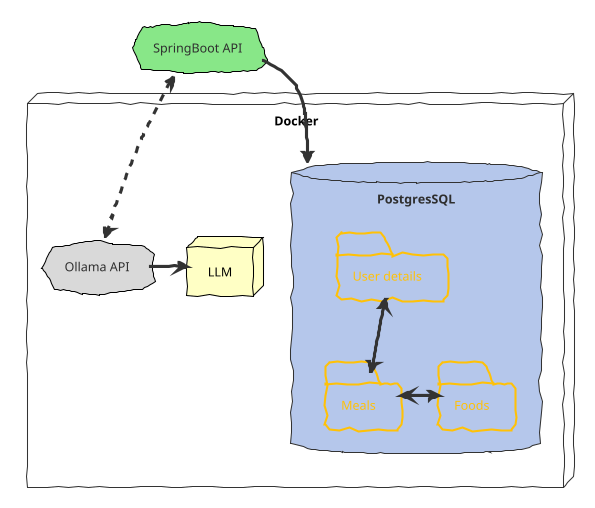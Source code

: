 @startuml
!theme sketchy-outline
skinparam maxMessageSize 200
skinparam backgroundColor #White

cloud "SpringBoot API" as SB #88E788;line:black {
}

node "Docker" #text:black {
    cloud "Ollama API" as O #D9D9D9;line:black {
    }

    database "PostgresSQL" as DB #B5C7EB {
        folder "User details" as U {
        }
        folder "Foods" as F {
        }
        folder "Meals" as M {
        }
    }

    node "LLM" #FFFFC5;text:black;line:black {
    }
}

SB <..> O
O -> "LLM"
SB -down-> DB
M <-> F
M <-u-> U







@enduml